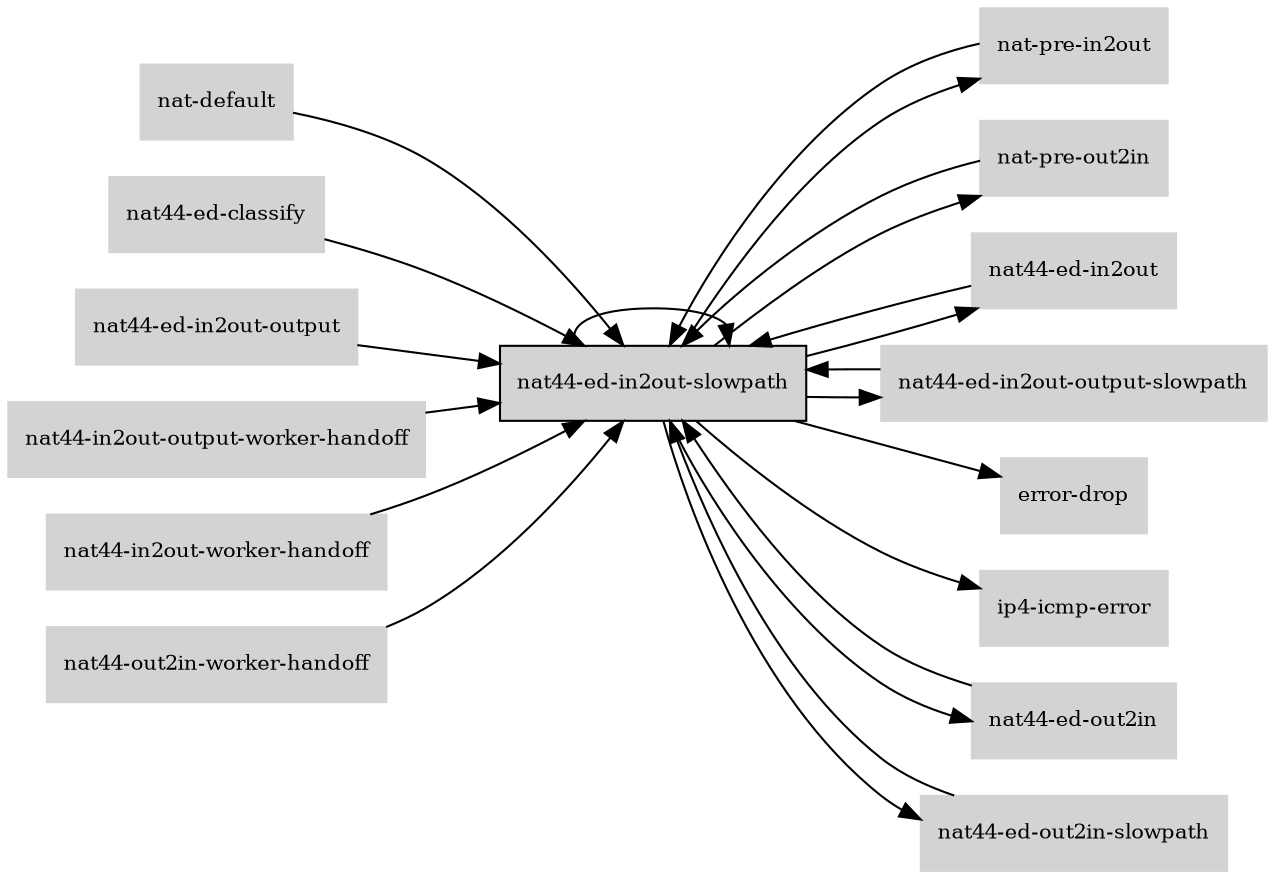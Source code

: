 digraph "nat44_ed_in2out_slowpath_subgraph" {
  rankdir=LR;
  node [shape=box, style=filled, fontsize=10, color=lightgray, fontcolor=black, fillcolor=lightgray];
  "nat44-ed-in2out-slowpath" [color=black, fontcolor=black, fillcolor=lightgray];
  edge [fontsize=8];
  "nat-default" -> "nat44-ed-in2out-slowpath";
  "nat-pre-in2out" -> "nat44-ed-in2out-slowpath";
  "nat-pre-out2in" -> "nat44-ed-in2out-slowpath";
  "nat44-ed-classify" -> "nat44-ed-in2out-slowpath";
  "nat44-ed-in2out" -> "nat44-ed-in2out-slowpath";
  "nat44-ed-in2out-output" -> "nat44-ed-in2out-slowpath";
  "nat44-ed-in2out-output-slowpath" -> "nat44-ed-in2out-slowpath";
  "nat44-ed-in2out-slowpath" -> "error-drop";
  "nat44-ed-in2out-slowpath" -> "ip4-icmp-error";
  "nat44-ed-in2out-slowpath" -> "nat-pre-in2out";
  "nat44-ed-in2out-slowpath" -> "nat-pre-out2in";
  "nat44-ed-in2out-slowpath" -> "nat44-ed-in2out";
  "nat44-ed-in2out-slowpath" -> "nat44-ed-in2out-slowpath";
  "nat44-ed-in2out-slowpath" -> "nat44-ed-in2out-output-slowpath";
  "nat44-ed-in2out-slowpath" -> "nat44-ed-out2in";
  "nat44-ed-in2out-slowpath" -> "nat44-ed-out2in-slowpath";
  "nat44-ed-out2in" -> "nat44-ed-in2out-slowpath";
  "nat44-ed-out2in-slowpath" -> "nat44-ed-in2out-slowpath";
  "nat44-in2out-output-worker-handoff" -> "nat44-ed-in2out-slowpath";
  "nat44-in2out-worker-handoff" -> "nat44-ed-in2out-slowpath";
  "nat44-out2in-worker-handoff" -> "nat44-ed-in2out-slowpath";
}
